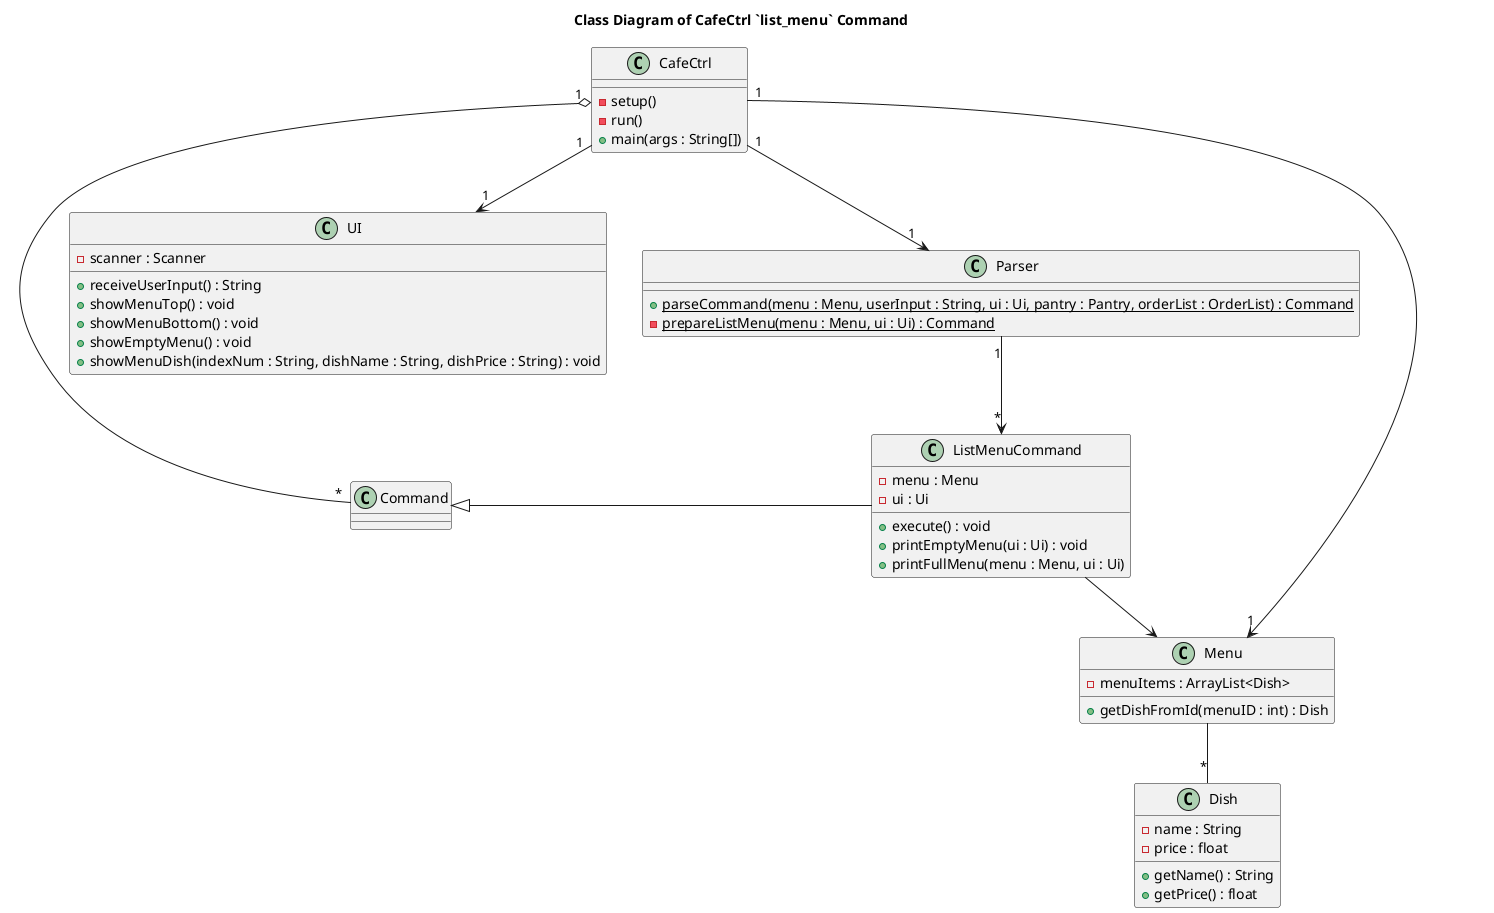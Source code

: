 @startuml
'https://plantuml.com/class-diagram


title Class Diagram of CafeCtrl `list_menu` Command

CafeCtrl "1" --> "1" UI
CafeCtrl "1" --> "1" Parser
CafeCtrl "1" --> "1" Menu

CafeCtrl "1" o-- "*" Command
Command <|- ListMenuCommand
Parser "1" --> "*" ListMenuCommand
ListMenuCommand --> Menu
Menu -- "*" Dish

class CafeCtrl {
- setup()
- run()
+ main(args : String[])
}

class Command {

}

class UI {
- scanner : Scanner
+ receiveUserInput() : String
+ showMenuTop() : void
+ showMenuBottom() : void
+ showEmptyMenu() : void
+ showMenuDish(indexNum : String, dishName : String, dishPrice : String) : void
}

class ListMenuCommand {
- menu : Menu
- ui : Ui
+ execute() : void
+ printEmptyMenu(ui : Ui) : void
+ printFullMenu(menu : Menu, ui : Ui)
}

class Parser {
{static} + parseCommand(menu : Menu, userInput : String, ui : Ui, pantry : Pantry, orderList : OrderList) : Command
{static} - prepareListMenu(menu : Menu, ui : Ui) : Command
}

class Menu {
- menuItems : ArrayList<Dish>
+ getDishFromId(menuID : int) : Dish
}

class Dish {
- name : String
- price : float
+ getName() : String
+ getPrice() : float
}
@enduml